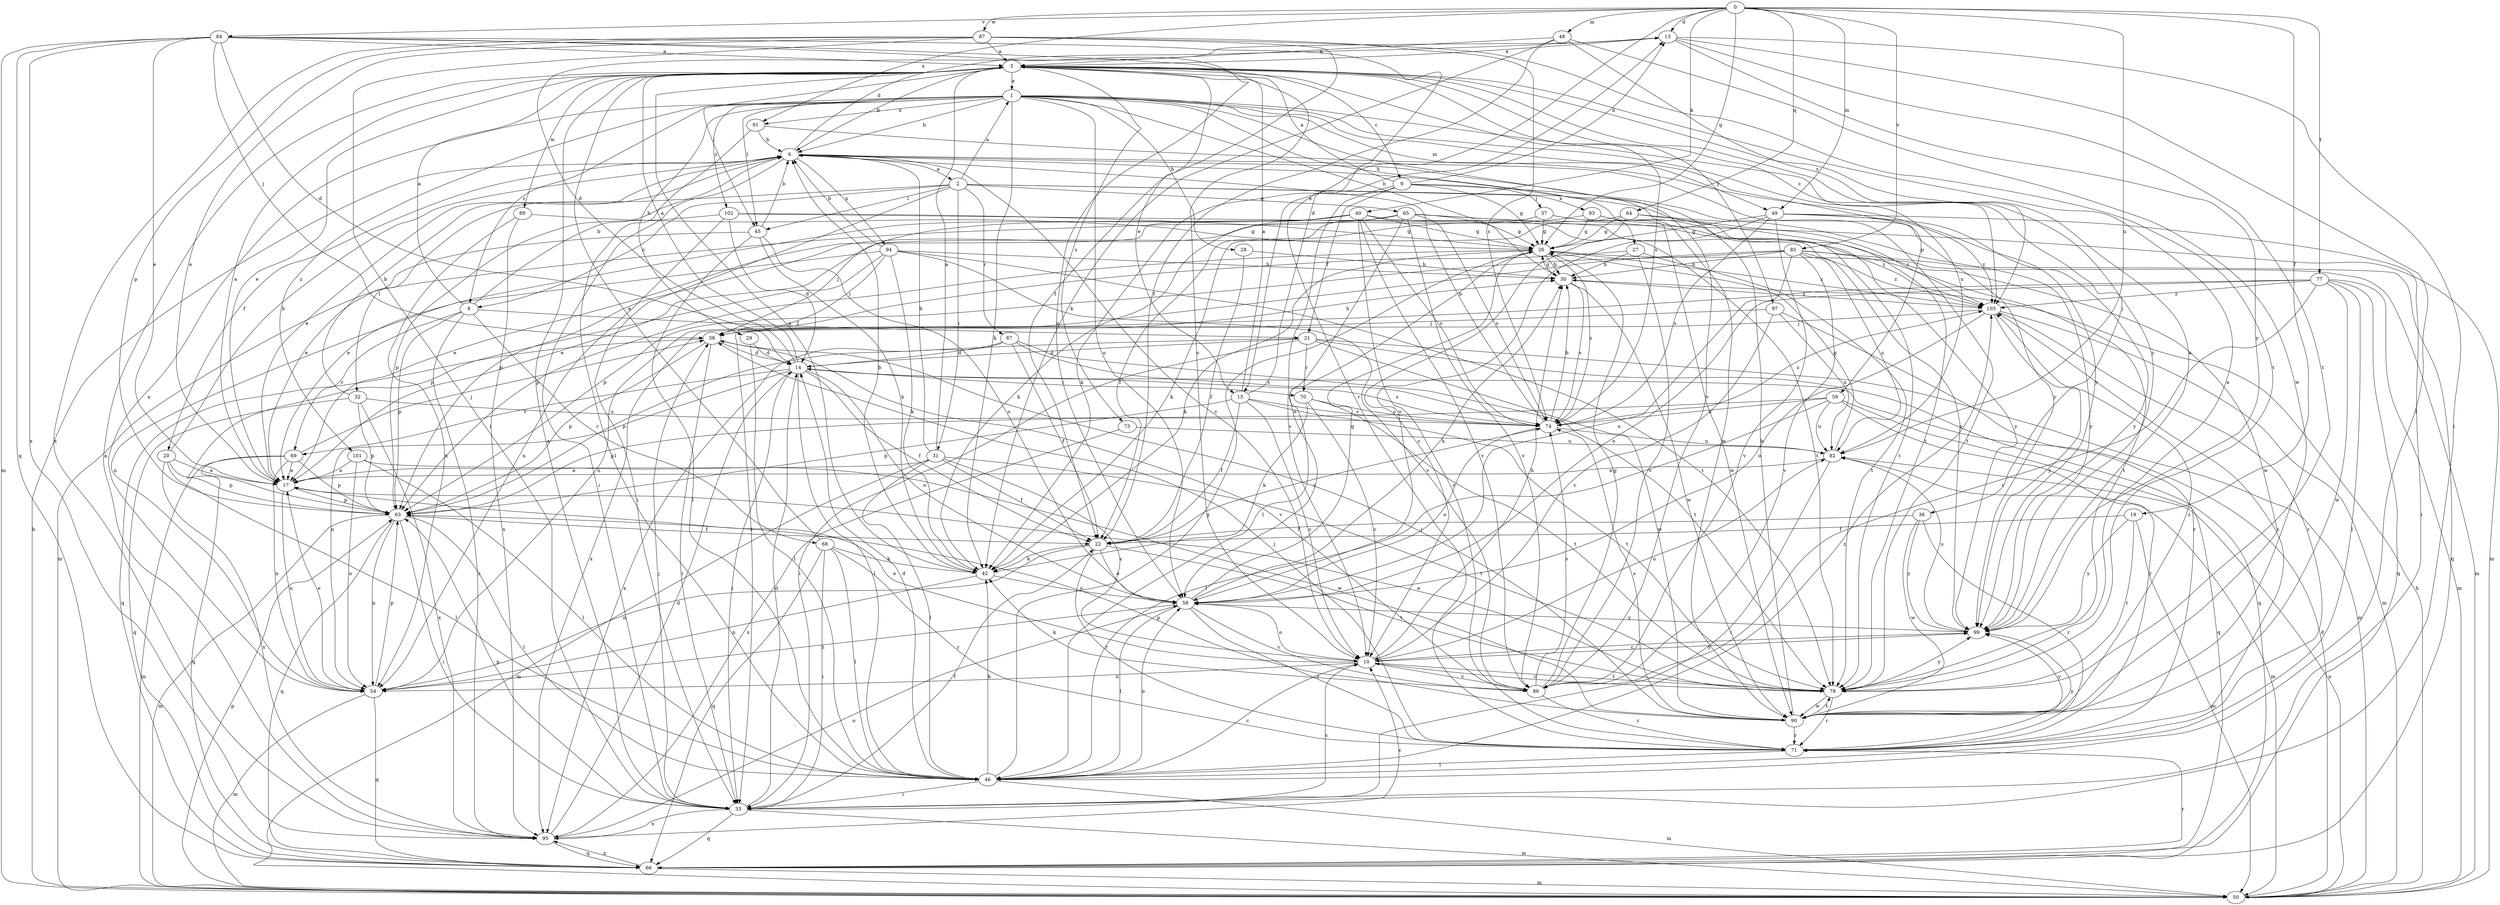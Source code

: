 strict digraph  {
0;
1;
2;
3;
6;
8;
9;
10;
13;
14;
15;
17;
19;
20;
21;
22;
26;
27;
28;
29;
30;
31;
32;
33;
36;
37;
38;
40;
42;
45;
46;
48;
49;
50;
54;
58;
59;
63;
64;
65;
66;
67;
68;
69;
70;
71;
73;
74;
77;
78;
82;
84;
85;
86;
87;
89;
90;
91;
93;
94;
95;
97;
99;
101;
102;
103;
0 -> 13  [label=d];
0 -> 15  [label=e];
0 -> 19  [label=f];
0 -> 26  [label=g];
0 -> 40  [label=k];
0 -> 48  [label=m];
0 -> 49  [label=m];
0 -> 64  [label=q];
0 -> 77  [label=t];
0 -> 82  [label=u];
0 -> 84  [label=v];
0 -> 85  [label=v];
0 -> 87  [label=w];
0 -> 91  [label=x];
1 -> 6  [label=b];
1 -> 8  [label=c];
1 -> 27  [label=h];
1 -> 28  [label=h];
1 -> 29  [label=h];
1 -> 30  [label=h];
1 -> 36  [label=j];
1 -> 42  [label=k];
1 -> 45  [label=l];
1 -> 49  [label=m];
1 -> 54  [label=n];
1 -> 58  [label=o];
1 -> 59  [label=p];
1 -> 82  [label=u];
1 -> 86  [label=v];
1 -> 91  [label=x];
1 -> 101  [label=z];
1 -> 102  [label=z];
2 -> 1  [label=a];
2 -> 8  [label=c];
2 -> 31  [label=i];
2 -> 32  [label=i];
2 -> 33  [label=i];
2 -> 45  [label=l];
2 -> 65  [label=q];
2 -> 67  [label=r];
2 -> 78  [label=t];
2 -> 93  [label=x];
3 -> 1  [label=a];
3 -> 6  [label=b];
3 -> 9  [label=c];
3 -> 15  [label=e];
3 -> 17  [label=e];
3 -> 45  [label=l];
3 -> 73  [label=s];
3 -> 74  [label=s];
3 -> 89  [label=w];
3 -> 97  [label=y];
3 -> 99  [label=y];
3 -> 103  [label=z];
6 -> 2  [label=a];
6 -> 10  [label=c];
6 -> 13  [label=d];
6 -> 17  [label=e];
6 -> 20  [label=f];
6 -> 33  [label=i];
6 -> 90  [label=w];
6 -> 94  [label=x];
6 -> 99  [label=y];
8 -> 3  [label=a];
8 -> 6  [label=b];
8 -> 21  [label=f];
8 -> 63  [label=p];
8 -> 68  [label=r];
8 -> 69  [label=r];
8 -> 95  [label=x];
9 -> 3  [label=a];
9 -> 10  [label=c];
9 -> 13  [label=d];
9 -> 21  [label=f];
9 -> 26  [label=g];
9 -> 37  [label=j];
9 -> 42  [label=k];
9 -> 78  [label=t];
10 -> 17  [label=e];
10 -> 30  [label=h];
10 -> 54  [label=n];
10 -> 58  [label=o];
10 -> 78  [label=t];
10 -> 82  [label=u];
10 -> 86  [label=v];
10 -> 99  [label=y];
13 -> 3  [label=a];
13 -> 33  [label=i];
13 -> 46  [label=l];
13 -> 78  [label=t];
13 -> 99  [label=y];
14 -> 3  [label=a];
14 -> 13  [label=d];
14 -> 22  [label=f];
14 -> 33  [label=i];
14 -> 46  [label=l];
14 -> 54  [label=n];
14 -> 58  [label=o];
14 -> 69  [label=r];
14 -> 70  [label=r];
14 -> 74  [label=s];
15 -> 3  [label=a];
15 -> 10  [label=c];
15 -> 13  [label=d];
15 -> 22  [label=f];
15 -> 63  [label=p];
15 -> 74  [label=s];
15 -> 78  [label=t];
17 -> 3  [label=a];
17 -> 54  [label=n];
17 -> 63  [label=p];
19 -> 22  [label=f];
19 -> 50  [label=m];
19 -> 78  [label=t];
19 -> 99  [label=y];
20 -> 6  [label=b];
20 -> 17  [label=e];
20 -> 46  [label=l];
20 -> 63  [label=p];
20 -> 95  [label=x];
21 -> 14  [label=d];
21 -> 33  [label=i];
21 -> 50  [label=m];
21 -> 63  [label=p];
21 -> 66  [label=q];
21 -> 70  [label=r];
21 -> 90  [label=w];
22 -> 42  [label=k];
22 -> 54  [label=n];
22 -> 58  [label=o];
22 -> 71  [label=r];
22 -> 74  [label=s];
22 -> 78  [label=t];
26 -> 30  [label=h];
26 -> 42  [label=k];
26 -> 46  [label=l];
26 -> 50  [label=m];
26 -> 63  [label=p];
26 -> 74  [label=s];
26 -> 103  [label=z];
27 -> 30  [label=h];
27 -> 33  [label=i];
27 -> 78  [label=t];
27 -> 86  [label=v];
28 -> 22  [label=f];
28 -> 30  [label=h];
29 -> 14  [label=d];
29 -> 46  [label=l];
30 -> 26  [label=g];
30 -> 74  [label=s];
30 -> 90  [label=w];
30 -> 103  [label=z];
31 -> 3  [label=a];
31 -> 6  [label=b];
31 -> 10  [label=c];
31 -> 17  [label=e];
31 -> 22  [label=f];
31 -> 46  [label=l];
31 -> 50  [label=m];
31 -> 78  [label=t];
32 -> 6  [label=b];
32 -> 63  [label=p];
32 -> 66  [label=q];
32 -> 74  [label=s];
32 -> 95  [label=x];
33 -> 3  [label=a];
33 -> 10  [label=c];
33 -> 14  [label=d];
33 -> 22  [label=f];
33 -> 38  [label=j];
33 -> 50  [label=m];
33 -> 63  [label=p];
33 -> 66  [label=q];
33 -> 95  [label=x];
36 -> 22  [label=f];
36 -> 71  [label=r];
36 -> 90  [label=w];
36 -> 99  [label=y];
37 -> 17  [label=e];
37 -> 26  [label=g];
37 -> 63  [label=p];
37 -> 90  [label=w];
37 -> 99  [label=y];
38 -> 14  [label=d];
38 -> 30  [label=h];
38 -> 33  [label=i];
38 -> 63  [label=p];
38 -> 66  [label=q];
38 -> 86  [label=v];
40 -> 17  [label=e];
40 -> 26  [label=g];
40 -> 38  [label=j];
40 -> 42  [label=k];
40 -> 71  [label=r];
40 -> 74  [label=s];
40 -> 78  [label=t];
40 -> 86  [label=v];
42 -> 3  [label=a];
42 -> 6  [label=b];
42 -> 54  [label=n];
42 -> 58  [label=o];
45 -> 6  [label=b];
45 -> 17  [label=e];
45 -> 42  [label=k];
45 -> 46  [label=l];
45 -> 58  [label=o];
46 -> 10  [label=c];
46 -> 14  [label=d];
46 -> 26  [label=g];
46 -> 33  [label=i];
46 -> 42  [label=k];
46 -> 50  [label=m];
46 -> 58  [label=o];
46 -> 103  [label=z];
48 -> 3  [label=a];
48 -> 22  [label=f];
48 -> 42  [label=k];
48 -> 90  [label=w];
48 -> 103  [label=z];
49 -> 26  [label=g];
49 -> 33  [label=i];
49 -> 58  [label=o];
49 -> 74  [label=s];
49 -> 86  [label=v];
49 -> 99  [label=y];
49 -> 103  [label=z];
50 -> 6  [label=b];
50 -> 14  [label=d];
50 -> 30  [label=h];
50 -> 63  [label=p];
50 -> 82  [label=u];
54 -> 17  [label=e];
54 -> 50  [label=m];
54 -> 63  [label=p];
54 -> 66  [label=q];
58 -> 26  [label=g];
58 -> 30  [label=h];
58 -> 46  [label=l];
58 -> 54  [label=n];
58 -> 71  [label=r];
58 -> 86  [label=v];
58 -> 99  [label=y];
59 -> 46  [label=l];
59 -> 63  [label=p];
59 -> 66  [label=q];
59 -> 71  [label=r];
59 -> 74  [label=s];
59 -> 82  [label=u];
63 -> 22  [label=f];
63 -> 33  [label=i];
63 -> 46  [label=l];
63 -> 50  [label=m];
63 -> 54  [label=n];
63 -> 66  [label=q];
64 -> 10  [label=c];
64 -> 17  [label=e];
64 -> 26  [label=g];
64 -> 99  [label=y];
64 -> 103  [label=z];
65 -> 22  [label=f];
65 -> 26  [label=g];
65 -> 50  [label=m];
65 -> 58  [label=o];
65 -> 74  [label=s];
65 -> 86  [label=v];
65 -> 99  [label=y];
65 -> 103  [label=z];
66 -> 50  [label=m];
66 -> 71  [label=r];
66 -> 95  [label=x];
67 -> 14  [label=d];
67 -> 22  [label=f];
67 -> 74  [label=s];
67 -> 78  [label=t];
67 -> 95  [label=x];
68 -> 3  [label=a];
68 -> 33  [label=i];
68 -> 42  [label=k];
68 -> 46  [label=l];
68 -> 66  [label=q];
68 -> 71  [label=r];
69 -> 17  [label=e];
69 -> 38  [label=j];
69 -> 50  [label=m];
69 -> 54  [label=n];
69 -> 63  [label=p];
69 -> 66  [label=q];
70 -> 10  [label=c];
70 -> 42  [label=k];
70 -> 74  [label=s];
70 -> 78  [label=t];
71 -> 38  [label=j];
71 -> 46  [label=l];
71 -> 99  [label=y];
71 -> 103  [label=z];
73 -> 82  [label=u];
73 -> 95  [label=x];
74 -> 6  [label=b];
74 -> 30  [label=h];
74 -> 58  [label=o];
74 -> 82  [label=u];
74 -> 103  [label=z];
77 -> 46  [label=l];
77 -> 50  [label=m];
77 -> 58  [label=o];
77 -> 66  [label=q];
77 -> 86  [label=v];
77 -> 90  [label=w];
77 -> 95  [label=x];
77 -> 103  [label=z];
78 -> 3  [label=a];
78 -> 10  [label=c];
78 -> 17  [label=e];
78 -> 71  [label=r];
78 -> 90  [label=w];
78 -> 99  [label=y];
82 -> 17  [label=e];
82 -> 26  [label=g];
82 -> 33  [label=i];
82 -> 50  [label=m];
84 -> 3  [label=a];
84 -> 10  [label=c];
84 -> 14  [label=d];
84 -> 17  [label=e];
84 -> 38  [label=j];
84 -> 50  [label=m];
84 -> 58  [label=o];
84 -> 66  [label=q];
84 -> 71  [label=r];
84 -> 95  [label=x];
85 -> 30  [label=h];
85 -> 54  [label=n];
85 -> 58  [label=o];
85 -> 63  [label=p];
85 -> 66  [label=q];
85 -> 78  [label=t];
85 -> 82  [label=u];
85 -> 86  [label=v];
85 -> 103  [label=z];
86 -> 26  [label=g];
86 -> 42  [label=k];
86 -> 71  [label=r];
86 -> 74  [label=s];
87 -> 3  [label=a];
87 -> 17  [label=e];
87 -> 22  [label=f];
87 -> 33  [label=i];
87 -> 63  [label=p];
87 -> 74  [label=s];
87 -> 78  [label=t];
87 -> 95  [label=x];
89 -> 26  [label=g];
89 -> 54  [label=n];
89 -> 95  [label=x];
90 -> 6  [label=b];
90 -> 38  [label=j];
90 -> 63  [label=p];
90 -> 71  [label=r];
90 -> 74  [label=s];
90 -> 78  [label=t];
90 -> 99  [label=y];
90 -> 103  [label=z];
91 -> 6  [label=b];
91 -> 46  [label=l];
91 -> 99  [label=y];
93 -> 26  [label=g];
93 -> 42  [label=k];
93 -> 78  [label=t];
93 -> 90  [label=w];
94 -> 6  [label=b];
94 -> 30  [label=h];
94 -> 38  [label=j];
94 -> 42  [label=k];
94 -> 54  [label=n];
94 -> 63  [label=p];
94 -> 78  [label=t];
94 -> 86  [label=v];
95 -> 3  [label=a];
95 -> 10  [label=c];
95 -> 14  [label=d];
95 -> 58  [label=o];
95 -> 66  [label=q];
97 -> 10  [label=c];
97 -> 38  [label=j];
97 -> 71  [label=r];
97 -> 82  [label=u];
99 -> 3  [label=a];
99 -> 10  [label=c];
99 -> 82  [label=u];
101 -> 17  [label=e];
101 -> 46  [label=l];
101 -> 54  [label=n];
101 -> 90  [label=w];
102 -> 14  [label=d];
102 -> 26  [label=g];
102 -> 50  [label=m];
102 -> 54  [label=n];
102 -> 63  [label=p];
103 -> 38  [label=j];
103 -> 50  [label=m];
103 -> 58  [label=o];
103 -> 71  [label=r];
103 -> 99  [label=y];
}
